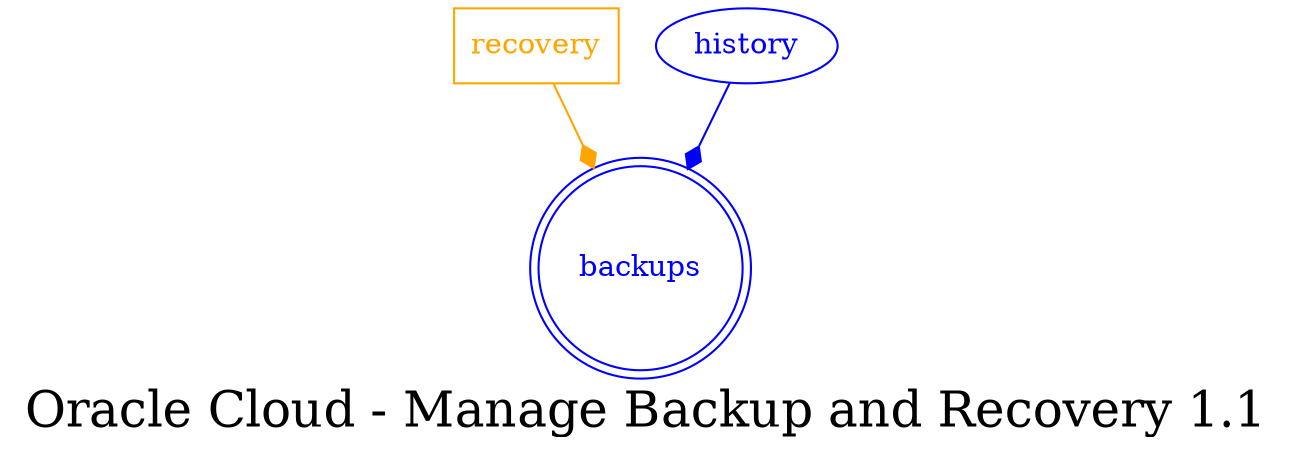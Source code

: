 digraph LexiconGraph {
graph[label="Oracle Cloud - Manage Backup and Recovery 1.1", fontsize=24]
splines=true
"backups" [color=blue, fontcolor=blue, shape=doublecircle]
"recovery" [color=orange, fontcolor=orange, shape=box]
"recovery" -> "backups" [color=orange, fontcolor=orange, arrowhead=diamond, arrowtail=none]
"history" -> "backups" [color=blue, fontcolor=blue, arrowhead=diamond, arrowtail=none]
"history" [color=blue, fontcolor=blue, shape=ellipse]
}
